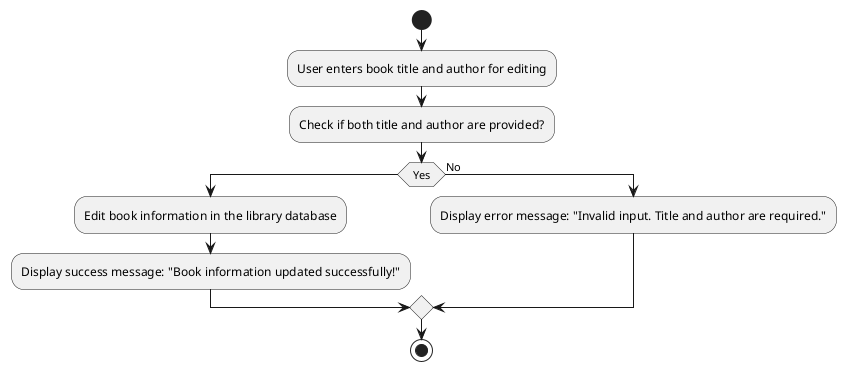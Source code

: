 @startuml
start
:User enters book title and author for editing;
:Check if both title and author are provided?;
if (Yes) then
  :Edit book information in the library database;
  :Display success message: "Book information updated successfully!";
else (No)
  :Display error message: "Invalid input. Title and author are required.";
endif
stop
@enduml







@startuml
start
:User enters book title and author for editing;
if (Both title and author provided?) then (Yes)
  :Check if book exists in the database;
  if (Exist) then (Yes)
    :Edit book information in the library database;
    :Display success message: "Book information updated successfully!";
  else (No)
    :Display error message: "Book not found in the library.";
  endif
else (No)
  :Display error message: "Invalid input. Title and author are required.";
endif
stop
@enduml




@startuml
:User enters book title and author for editing;
if (Both title and author provided?) then (Yes)
  :Check if book exists in the database;
  if (Exist) then (Yes)
    :Retrieve book information;
    :Display book information for editing;
    :User provides updated book details;
    :Update book information in the database;
    :Display success message;
    :User requests related books;
    :Retrieve related books;
    :Display related books;
  else (No)
    :Display error message: "Book not found in the database.";
  endif
else (No)
  :Display error message: "Invalid input. Title and author are required.";
endif
:User logs out;
@enduml
